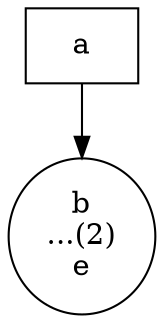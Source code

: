 digraph G {
graph [
name="chain5Block1-compact"
]
a [shape=rectangle, type=block];
"b
...(2)
e" [label="b
...(2)
e"];
a->"b
...(2)
e" ;
}
